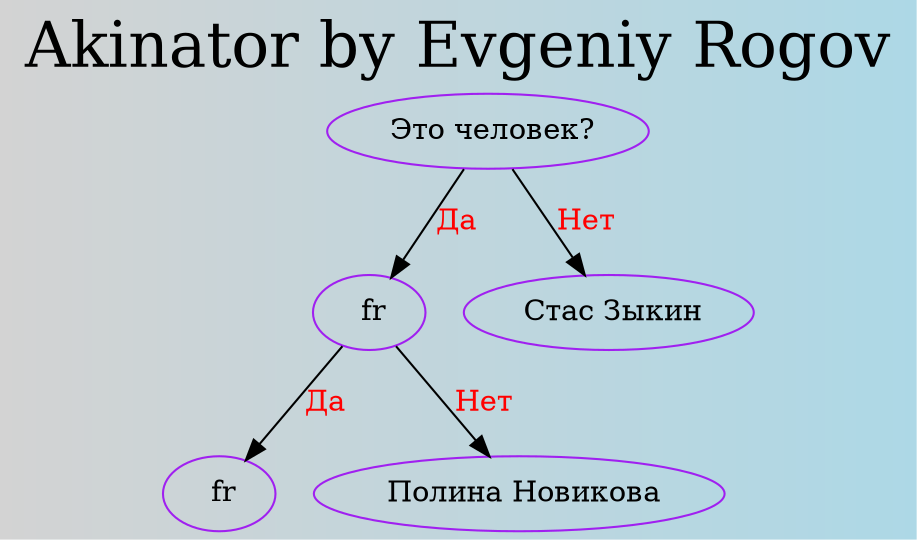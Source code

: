 digraph TREE1 {
	bgcolor = "lightgrey:lightblue";
	label="Akinator by Evgeniy Rogov";
	fontsize=30;
	fontname="Times-Roman";
	labelloc="t";
	node0x603000000040[color=purple, label=" Это человек?"]
	node0x603000000040 -> node0x6030000000a0[label="Да", fontcolor="red"];
	node0x6030000000a0[color=purple, label=" fr"]
	node0x6030000000a0 -> node0x603000000100[label="Да", fontcolor="red"];
	node0x603000000100[color=purple, label=" fr"]
	node0x6030000000a0 -> node0x6030000000d0[label="Нет", fontcolor="red"];
	node0x6030000000d0[color=purple, label=" Полина Новикова"]
	node0x603000000040 -> node0x603000000070[label="Нет", fontcolor="red"];
	node0x603000000070[color=purple, label=" Стас Зыкин"]
}